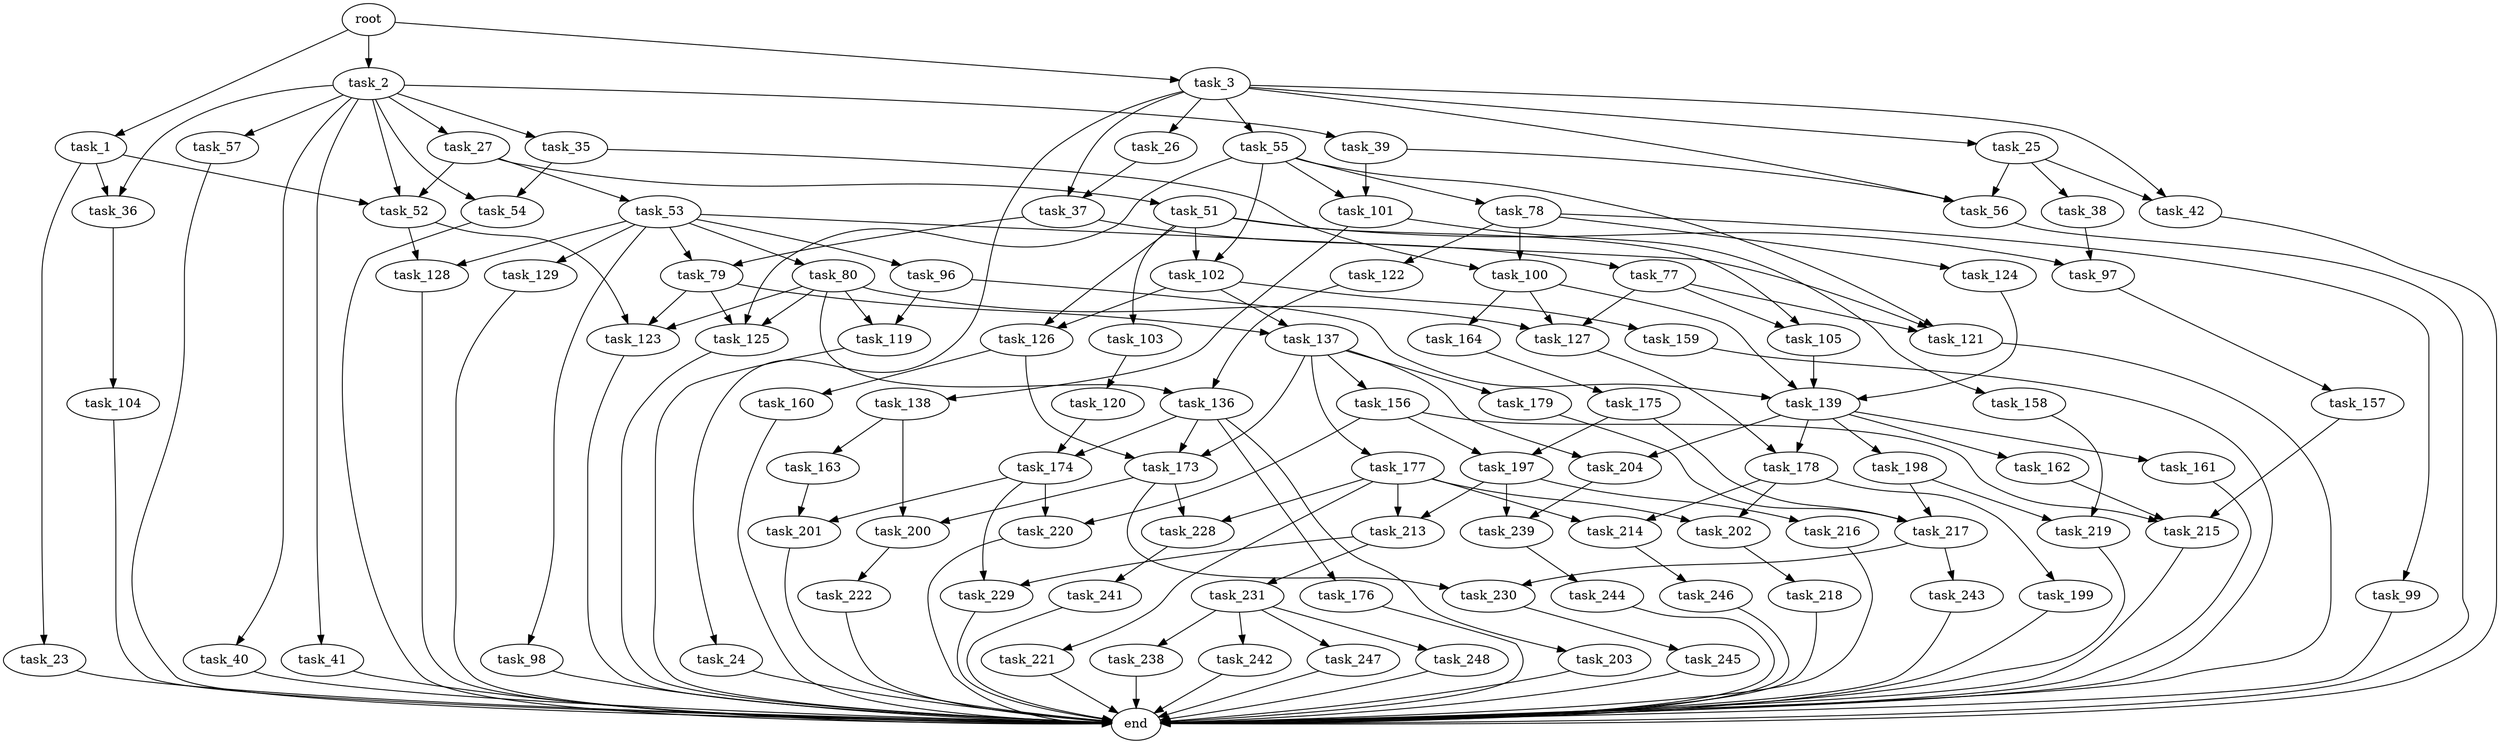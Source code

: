 digraph G {
  root [size="0.000000"];
  task_1 [size="111603948532.000000"];
  task_2 [size="1073741824000.000000"];
  task_3 [size="1014711325.000000"];
  task_23 [size="8589934592.000000"];
  task_36 [size="544005968498.000000"];
  task_52 [size="1028900361973.000000"];
  task_27 [size="782757789696.000000"];
  task_35 [size="59010253097.000000"];
  task_39 [size="68719476736.000000"];
  task_40 [size="231928233984.000000"];
  task_41 [size="549755813888.000000"];
  task_54 [size="134217728000.000000"];
  task_57 [size="134217728000.000000"];
  task_24 [size="38475563968.000000"];
  task_25 [size="13049129631.000000"];
  task_26 [size="735398524575.000000"];
  task_37 [size="134217728000.000000"];
  task_42 [size="1929778036.000000"];
  task_55 [size="142321199016.000000"];
  task_56 [size="28991029248.000000"];
  end [size="0.000000"];
  task_38 [size="368293445632.000000"];
  task_51 [size="97665964619.000000"];
  task_53 [size="590293379416.000000"];
  task_100 [size="231928233984.000000"];
  task_104 [size="1073741824000.000000"];
  task_77 [size="15103333407.000000"];
  task_79 [size="1188327408119.000000"];
  task_97 [size="9496963816.000000"];
  task_101 [size="39064078836.000000"];
  task_102 [size="211945086481.000000"];
  task_103 [size="1707791983.000000"];
  task_105 [size="4830215769.000000"];
  task_126 [size="28991029248.000000"];
  task_123 [size="8589934592.000000"];
  task_128 [size="15337019030.000000"];
  task_80 [size="1130426157830.000000"];
  task_96 [size="15668135999.000000"];
  task_98 [size="85107788921.000000"];
  task_121 [size="26929176074.000000"];
  task_129 [size="28991029248.000000"];
  task_78 [size="16472073966.000000"];
  task_125 [size="77938412889.000000"];
  task_127 [size="565006411447.000000"];
  task_99 [size="24168896436.000000"];
  task_122 [size="14578173393.000000"];
  task_124 [size="68719476736.000000"];
  task_137 [size="231928233984.000000"];
  task_119 [size="10127948645.000000"];
  task_136 [size="19811453250.000000"];
  task_139 [size="28991029248.000000"];
  task_157 [size="368293445632.000000"];
  task_164 [size="7283778594.000000"];
  task_138 [size="6621346260.000000"];
  task_158 [size="782757789696.000000"];
  task_159 [size="662230978581.000000"];
  task_120 [size="878620331056.000000"];
  task_174 [size="549755813888.000000"];
  task_160 [size="534319197616.000000"];
  task_173 [size="24293018166.000000"];
  task_178 [size="1293691029.000000"];
  task_176 [size="1139863535595.000000"];
  task_203 [size="346153104128.000000"];
  task_156 [size="134217728000.000000"];
  task_177 [size="782757789696.000000"];
  task_179 [size="46962724738.000000"];
  task_204 [size="722673310746.000000"];
  task_163 [size="153954337008.000000"];
  task_200 [size="134217728000.000000"];
  task_161 [size="231928233984.000000"];
  task_162 [size="8589934592.000000"];
  task_198 [size="9865526433.000000"];
  task_197 [size="231928233984.000000"];
  task_215 [size="7374965529.000000"];
  task_220 [size="1216288112.000000"];
  task_219 [size="782757789696.000000"];
  task_201 [size="5449091764.000000"];
  task_175 [size="301853259220.000000"];
  task_228 [size="6194032100.000000"];
  task_230 [size="4678797397.000000"];
  task_229 [size="4461740574.000000"];
  task_217 [size="1078323643900.000000"];
  task_202 [size="8589934592.000000"];
  task_213 [size="11877191796.000000"];
  task_214 [size="54689474494.000000"];
  task_221 [size="8589934592.000000"];
  task_199 [size="8589934592.000000"];
  task_216 [size="73317379607.000000"];
  task_239 [size="111038233606.000000"];
  task_222 [size="1550032207.000000"];
  task_218 [size="198701346340.000000"];
  task_231 [size="21546999478.000000"];
  task_246 [size="283444500477.000000"];
  task_243 [size="134217728000.000000"];
  task_241 [size="8191151820.000000"];
  task_245 [size="364847550498.000000"];
  task_238 [size="36088682616.000000"];
  task_242 [size="8589934592.000000"];
  task_247 [size="1073741824000.000000"];
  task_248 [size="450107057466.000000"];
  task_244 [size="567851015432.000000"];

  root -> task_1 [size="1.000000"];
  root -> task_2 [size="1.000000"];
  root -> task_3 [size="1.000000"];
  task_1 -> task_23 [size="75497472.000000"];
  task_1 -> task_36 [size="75497472.000000"];
  task_1 -> task_52 [size="75497472.000000"];
  task_2 -> task_27 [size="838860800.000000"];
  task_2 -> task_35 [size="838860800.000000"];
  task_2 -> task_36 [size="838860800.000000"];
  task_2 -> task_39 [size="838860800.000000"];
  task_2 -> task_40 [size="838860800.000000"];
  task_2 -> task_41 [size="838860800.000000"];
  task_2 -> task_52 [size="838860800.000000"];
  task_2 -> task_54 [size="838860800.000000"];
  task_2 -> task_57 [size="838860800.000000"];
  task_3 -> task_24 [size="33554432.000000"];
  task_3 -> task_25 [size="33554432.000000"];
  task_3 -> task_26 [size="33554432.000000"];
  task_3 -> task_37 [size="33554432.000000"];
  task_3 -> task_42 [size="33554432.000000"];
  task_3 -> task_55 [size="33554432.000000"];
  task_3 -> task_56 [size="33554432.000000"];
  task_23 -> end [size="1.000000"];
  task_36 -> task_104 [size="679477248.000000"];
  task_52 -> task_123 [size="679477248.000000"];
  task_52 -> task_128 [size="679477248.000000"];
  task_27 -> task_51 [size="679477248.000000"];
  task_27 -> task_52 [size="679477248.000000"];
  task_27 -> task_53 [size="679477248.000000"];
  task_35 -> task_54 [size="209715200.000000"];
  task_35 -> task_100 [size="209715200.000000"];
  task_39 -> task_56 [size="134217728.000000"];
  task_39 -> task_101 [size="134217728.000000"];
  task_40 -> end [size="1.000000"];
  task_41 -> end [size="1.000000"];
  task_54 -> end [size="1.000000"];
  task_57 -> end [size="1.000000"];
  task_24 -> end [size="1.000000"];
  task_25 -> task_38 [size="838860800.000000"];
  task_25 -> task_42 [size="838860800.000000"];
  task_25 -> task_56 [size="838860800.000000"];
  task_26 -> task_37 [size="679477248.000000"];
  task_37 -> task_77 [size="209715200.000000"];
  task_37 -> task_79 [size="209715200.000000"];
  task_42 -> end [size="1.000000"];
  task_55 -> task_78 [size="134217728.000000"];
  task_55 -> task_101 [size="134217728.000000"];
  task_55 -> task_102 [size="134217728.000000"];
  task_55 -> task_121 [size="134217728.000000"];
  task_55 -> task_125 [size="134217728.000000"];
  task_56 -> end [size="1.000000"];
  task_38 -> task_97 [size="411041792.000000"];
  task_51 -> task_97 [size="75497472.000000"];
  task_51 -> task_102 [size="75497472.000000"];
  task_51 -> task_103 [size="75497472.000000"];
  task_51 -> task_105 [size="75497472.000000"];
  task_51 -> task_126 [size="75497472.000000"];
  task_53 -> task_79 [size="536870912.000000"];
  task_53 -> task_80 [size="536870912.000000"];
  task_53 -> task_96 [size="536870912.000000"];
  task_53 -> task_98 [size="536870912.000000"];
  task_53 -> task_121 [size="536870912.000000"];
  task_53 -> task_128 [size="536870912.000000"];
  task_53 -> task_129 [size="536870912.000000"];
  task_100 -> task_127 [size="301989888.000000"];
  task_100 -> task_139 [size="301989888.000000"];
  task_100 -> task_164 [size="301989888.000000"];
  task_104 -> end [size="1.000000"];
  task_77 -> task_105 [size="301989888.000000"];
  task_77 -> task_121 [size="301989888.000000"];
  task_77 -> task_127 [size="301989888.000000"];
  task_79 -> task_123 [size="838860800.000000"];
  task_79 -> task_125 [size="838860800.000000"];
  task_79 -> task_137 [size="838860800.000000"];
  task_97 -> task_157 [size="536870912.000000"];
  task_101 -> task_138 [size="679477248.000000"];
  task_101 -> task_158 [size="679477248.000000"];
  task_102 -> task_126 [size="679477248.000000"];
  task_102 -> task_137 [size="679477248.000000"];
  task_102 -> task_159 [size="679477248.000000"];
  task_103 -> task_120 [size="75497472.000000"];
  task_105 -> task_139 [size="75497472.000000"];
  task_126 -> task_160 [size="75497472.000000"];
  task_126 -> task_173 [size="75497472.000000"];
  task_123 -> end [size="1.000000"];
  task_128 -> end [size="1.000000"];
  task_80 -> task_119 [size="679477248.000000"];
  task_80 -> task_123 [size="679477248.000000"];
  task_80 -> task_125 [size="679477248.000000"];
  task_80 -> task_127 [size="679477248.000000"];
  task_80 -> task_136 [size="679477248.000000"];
  task_96 -> task_119 [size="301989888.000000"];
  task_96 -> task_139 [size="301989888.000000"];
  task_98 -> end [size="1.000000"];
  task_121 -> end [size="1.000000"];
  task_129 -> end [size="1.000000"];
  task_78 -> task_99 [size="411041792.000000"];
  task_78 -> task_100 [size="411041792.000000"];
  task_78 -> task_122 [size="411041792.000000"];
  task_78 -> task_124 [size="411041792.000000"];
  task_125 -> end [size="1.000000"];
  task_127 -> task_178 [size="411041792.000000"];
  task_99 -> end [size="1.000000"];
  task_122 -> task_136 [size="301989888.000000"];
  task_124 -> task_139 [size="134217728.000000"];
  task_137 -> task_156 [size="301989888.000000"];
  task_137 -> task_173 [size="301989888.000000"];
  task_137 -> task_177 [size="301989888.000000"];
  task_137 -> task_179 [size="301989888.000000"];
  task_137 -> task_204 [size="301989888.000000"];
  task_119 -> end [size="1.000000"];
  task_136 -> task_173 [size="838860800.000000"];
  task_136 -> task_174 [size="838860800.000000"];
  task_136 -> task_176 [size="838860800.000000"];
  task_136 -> task_203 [size="838860800.000000"];
  task_139 -> task_161 [size="75497472.000000"];
  task_139 -> task_162 [size="75497472.000000"];
  task_139 -> task_178 [size="75497472.000000"];
  task_139 -> task_198 [size="75497472.000000"];
  task_139 -> task_204 [size="75497472.000000"];
  task_157 -> task_215 [size="411041792.000000"];
  task_164 -> task_175 [size="134217728.000000"];
  task_138 -> task_163 [size="301989888.000000"];
  task_138 -> task_200 [size="301989888.000000"];
  task_158 -> task_219 [size="679477248.000000"];
  task_159 -> end [size="1.000000"];
  task_120 -> task_174 [size="536870912.000000"];
  task_174 -> task_201 [size="536870912.000000"];
  task_174 -> task_220 [size="536870912.000000"];
  task_174 -> task_229 [size="536870912.000000"];
  task_160 -> end [size="1.000000"];
  task_173 -> task_200 [size="838860800.000000"];
  task_173 -> task_228 [size="838860800.000000"];
  task_173 -> task_230 [size="838860800.000000"];
  task_178 -> task_199 [size="33554432.000000"];
  task_178 -> task_202 [size="33554432.000000"];
  task_178 -> task_214 [size="33554432.000000"];
  task_176 -> end [size="1.000000"];
  task_203 -> end [size="1.000000"];
  task_156 -> task_197 [size="209715200.000000"];
  task_156 -> task_215 [size="209715200.000000"];
  task_156 -> task_220 [size="209715200.000000"];
  task_177 -> task_202 [size="679477248.000000"];
  task_177 -> task_213 [size="679477248.000000"];
  task_177 -> task_214 [size="679477248.000000"];
  task_177 -> task_221 [size="679477248.000000"];
  task_177 -> task_228 [size="679477248.000000"];
  task_179 -> task_217 [size="33554432.000000"];
  task_204 -> task_239 [size="838860800.000000"];
  task_163 -> task_201 [size="134217728.000000"];
  task_200 -> task_222 [size="209715200.000000"];
  task_161 -> end [size="1.000000"];
  task_162 -> task_215 [size="33554432.000000"];
  task_198 -> task_217 [size="209715200.000000"];
  task_198 -> task_219 [size="209715200.000000"];
  task_197 -> task_213 [size="301989888.000000"];
  task_197 -> task_216 [size="301989888.000000"];
  task_197 -> task_239 [size="301989888.000000"];
  task_215 -> end [size="1.000000"];
  task_220 -> end [size="1.000000"];
  task_219 -> end [size="1.000000"];
  task_201 -> end [size="1.000000"];
  task_175 -> task_197 [size="301989888.000000"];
  task_175 -> task_217 [size="301989888.000000"];
  task_228 -> task_241 [size="33554432.000000"];
  task_230 -> task_245 [size="75497472.000000"];
  task_229 -> end [size="1.000000"];
  task_217 -> task_230 [size="679477248.000000"];
  task_217 -> task_243 [size="679477248.000000"];
  task_202 -> task_218 [size="33554432.000000"];
  task_213 -> task_229 [size="301989888.000000"];
  task_213 -> task_231 [size="301989888.000000"];
  task_214 -> task_246 [size="75497472.000000"];
  task_221 -> end [size="1.000000"];
  task_199 -> end [size="1.000000"];
  task_216 -> end [size="1.000000"];
  task_239 -> task_244 [size="411041792.000000"];
  task_222 -> end [size="1.000000"];
  task_218 -> end [size="1.000000"];
  task_231 -> task_238 [size="536870912.000000"];
  task_231 -> task_242 [size="536870912.000000"];
  task_231 -> task_247 [size="536870912.000000"];
  task_231 -> task_248 [size="536870912.000000"];
  task_246 -> end [size="1.000000"];
  task_243 -> end [size="1.000000"];
  task_241 -> end [size="1.000000"];
  task_245 -> end [size="1.000000"];
  task_238 -> end [size="1.000000"];
  task_242 -> end [size="1.000000"];
  task_247 -> end [size="1.000000"];
  task_248 -> end [size="1.000000"];
  task_244 -> end [size="1.000000"];
}
